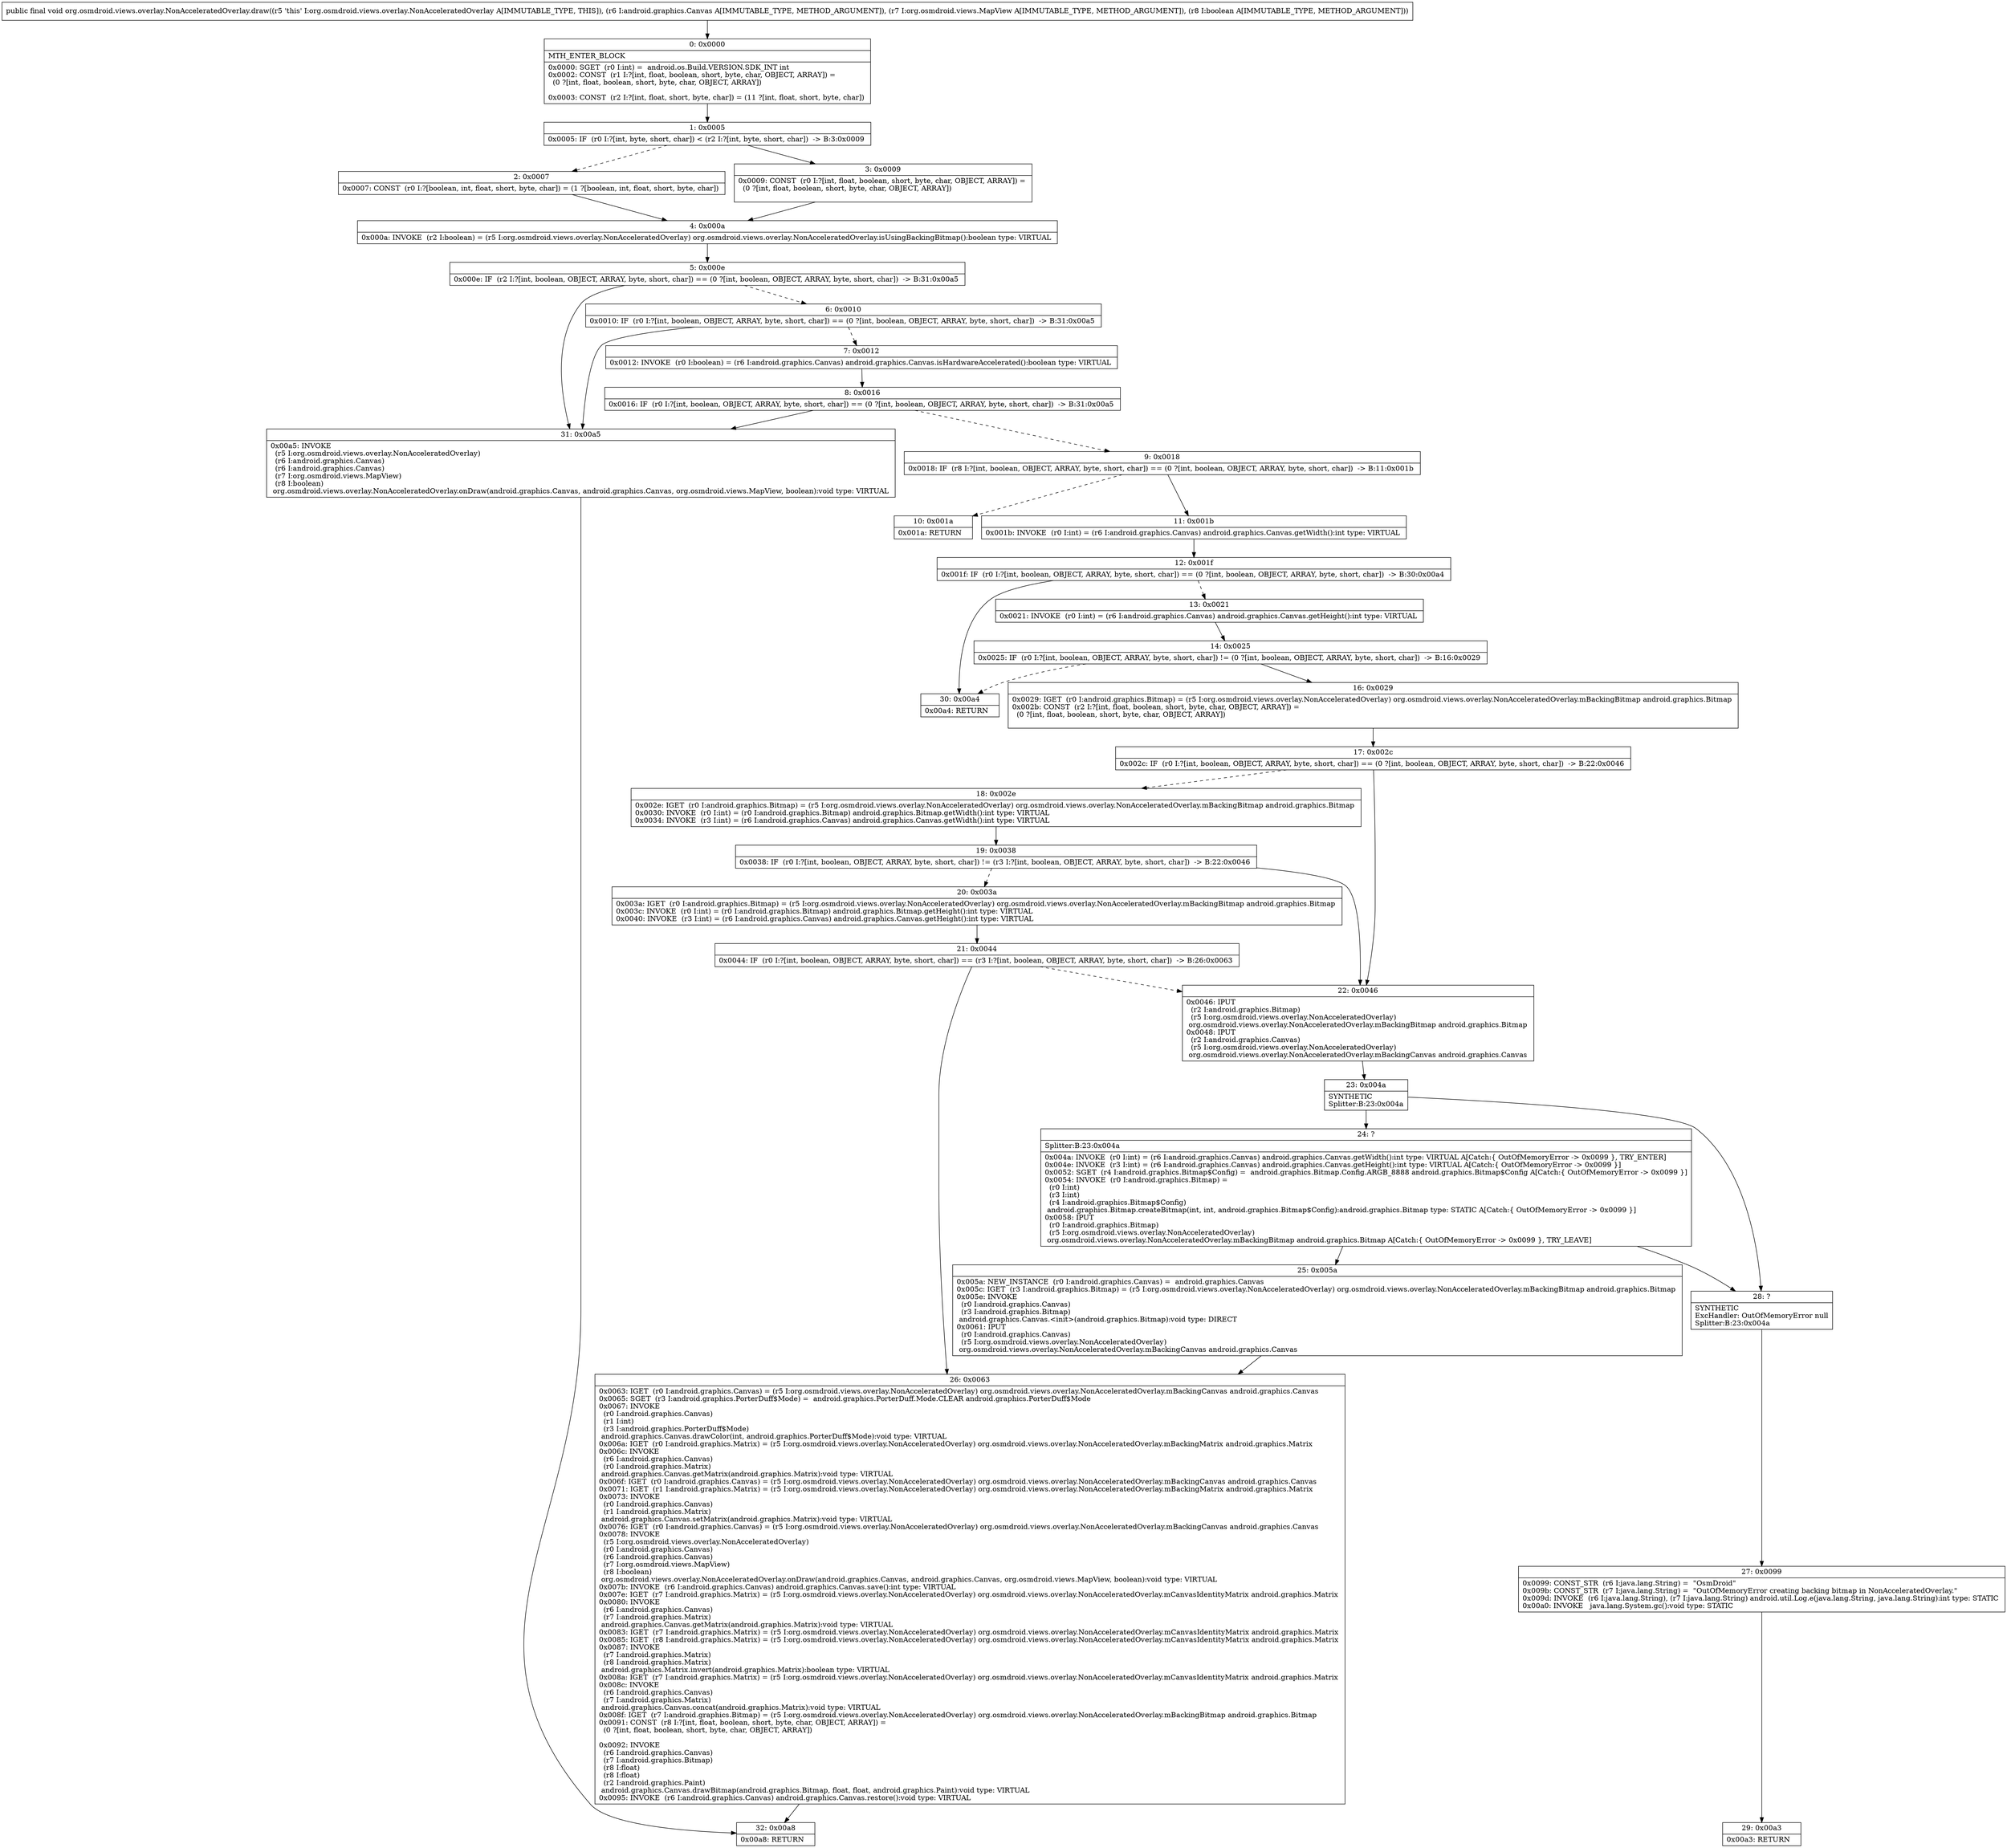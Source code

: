 digraph "CFG fororg.osmdroid.views.overlay.NonAcceleratedOverlay.draw(Landroid\/graphics\/Canvas;Lorg\/osmdroid\/views\/MapView;Z)V" {
Node_0 [shape=record,label="{0\:\ 0x0000|MTH_ENTER_BLOCK\l|0x0000: SGET  (r0 I:int) =  android.os.Build.VERSION.SDK_INT int \l0x0002: CONST  (r1 I:?[int, float, boolean, short, byte, char, OBJECT, ARRAY]) = \l  (0 ?[int, float, boolean, short, byte, char, OBJECT, ARRAY])\l \l0x0003: CONST  (r2 I:?[int, float, short, byte, char]) = (11 ?[int, float, short, byte, char]) \l}"];
Node_1 [shape=record,label="{1\:\ 0x0005|0x0005: IF  (r0 I:?[int, byte, short, char]) \< (r2 I:?[int, byte, short, char])  \-\> B:3:0x0009 \l}"];
Node_2 [shape=record,label="{2\:\ 0x0007|0x0007: CONST  (r0 I:?[boolean, int, float, short, byte, char]) = (1 ?[boolean, int, float, short, byte, char]) \l}"];
Node_3 [shape=record,label="{3\:\ 0x0009|0x0009: CONST  (r0 I:?[int, float, boolean, short, byte, char, OBJECT, ARRAY]) = \l  (0 ?[int, float, boolean, short, byte, char, OBJECT, ARRAY])\l \l}"];
Node_4 [shape=record,label="{4\:\ 0x000a|0x000a: INVOKE  (r2 I:boolean) = (r5 I:org.osmdroid.views.overlay.NonAcceleratedOverlay) org.osmdroid.views.overlay.NonAcceleratedOverlay.isUsingBackingBitmap():boolean type: VIRTUAL \l}"];
Node_5 [shape=record,label="{5\:\ 0x000e|0x000e: IF  (r2 I:?[int, boolean, OBJECT, ARRAY, byte, short, char]) == (0 ?[int, boolean, OBJECT, ARRAY, byte, short, char])  \-\> B:31:0x00a5 \l}"];
Node_6 [shape=record,label="{6\:\ 0x0010|0x0010: IF  (r0 I:?[int, boolean, OBJECT, ARRAY, byte, short, char]) == (0 ?[int, boolean, OBJECT, ARRAY, byte, short, char])  \-\> B:31:0x00a5 \l}"];
Node_7 [shape=record,label="{7\:\ 0x0012|0x0012: INVOKE  (r0 I:boolean) = (r6 I:android.graphics.Canvas) android.graphics.Canvas.isHardwareAccelerated():boolean type: VIRTUAL \l}"];
Node_8 [shape=record,label="{8\:\ 0x0016|0x0016: IF  (r0 I:?[int, boolean, OBJECT, ARRAY, byte, short, char]) == (0 ?[int, boolean, OBJECT, ARRAY, byte, short, char])  \-\> B:31:0x00a5 \l}"];
Node_9 [shape=record,label="{9\:\ 0x0018|0x0018: IF  (r8 I:?[int, boolean, OBJECT, ARRAY, byte, short, char]) == (0 ?[int, boolean, OBJECT, ARRAY, byte, short, char])  \-\> B:11:0x001b \l}"];
Node_10 [shape=record,label="{10\:\ 0x001a|0x001a: RETURN   \l}"];
Node_11 [shape=record,label="{11\:\ 0x001b|0x001b: INVOKE  (r0 I:int) = (r6 I:android.graphics.Canvas) android.graphics.Canvas.getWidth():int type: VIRTUAL \l}"];
Node_12 [shape=record,label="{12\:\ 0x001f|0x001f: IF  (r0 I:?[int, boolean, OBJECT, ARRAY, byte, short, char]) == (0 ?[int, boolean, OBJECT, ARRAY, byte, short, char])  \-\> B:30:0x00a4 \l}"];
Node_13 [shape=record,label="{13\:\ 0x0021|0x0021: INVOKE  (r0 I:int) = (r6 I:android.graphics.Canvas) android.graphics.Canvas.getHeight():int type: VIRTUAL \l}"];
Node_14 [shape=record,label="{14\:\ 0x0025|0x0025: IF  (r0 I:?[int, boolean, OBJECT, ARRAY, byte, short, char]) != (0 ?[int, boolean, OBJECT, ARRAY, byte, short, char])  \-\> B:16:0x0029 \l}"];
Node_16 [shape=record,label="{16\:\ 0x0029|0x0029: IGET  (r0 I:android.graphics.Bitmap) = (r5 I:org.osmdroid.views.overlay.NonAcceleratedOverlay) org.osmdroid.views.overlay.NonAcceleratedOverlay.mBackingBitmap android.graphics.Bitmap \l0x002b: CONST  (r2 I:?[int, float, boolean, short, byte, char, OBJECT, ARRAY]) = \l  (0 ?[int, float, boolean, short, byte, char, OBJECT, ARRAY])\l \l}"];
Node_17 [shape=record,label="{17\:\ 0x002c|0x002c: IF  (r0 I:?[int, boolean, OBJECT, ARRAY, byte, short, char]) == (0 ?[int, boolean, OBJECT, ARRAY, byte, short, char])  \-\> B:22:0x0046 \l}"];
Node_18 [shape=record,label="{18\:\ 0x002e|0x002e: IGET  (r0 I:android.graphics.Bitmap) = (r5 I:org.osmdroid.views.overlay.NonAcceleratedOverlay) org.osmdroid.views.overlay.NonAcceleratedOverlay.mBackingBitmap android.graphics.Bitmap \l0x0030: INVOKE  (r0 I:int) = (r0 I:android.graphics.Bitmap) android.graphics.Bitmap.getWidth():int type: VIRTUAL \l0x0034: INVOKE  (r3 I:int) = (r6 I:android.graphics.Canvas) android.graphics.Canvas.getWidth():int type: VIRTUAL \l}"];
Node_19 [shape=record,label="{19\:\ 0x0038|0x0038: IF  (r0 I:?[int, boolean, OBJECT, ARRAY, byte, short, char]) != (r3 I:?[int, boolean, OBJECT, ARRAY, byte, short, char])  \-\> B:22:0x0046 \l}"];
Node_20 [shape=record,label="{20\:\ 0x003a|0x003a: IGET  (r0 I:android.graphics.Bitmap) = (r5 I:org.osmdroid.views.overlay.NonAcceleratedOverlay) org.osmdroid.views.overlay.NonAcceleratedOverlay.mBackingBitmap android.graphics.Bitmap \l0x003c: INVOKE  (r0 I:int) = (r0 I:android.graphics.Bitmap) android.graphics.Bitmap.getHeight():int type: VIRTUAL \l0x0040: INVOKE  (r3 I:int) = (r6 I:android.graphics.Canvas) android.graphics.Canvas.getHeight():int type: VIRTUAL \l}"];
Node_21 [shape=record,label="{21\:\ 0x0044|0x0044: IF  (r0 I:?[int, boolean, OBJECT, ARRAY, byte, short, char]) == (r3 I:?[int, boolean, OBJECT, ARRAY, byte, short, char])  \-\> B:26:0x0063 \l}"];
Node_22 [shape=record,label="{22\:\ 0x0046|0x0046: IPUT  \l  (r2 I:android.graphics.Bitmap)\l  (r5 I:org.osmdroid.views.overlay.NonAcceleratedOverlay)\l org.osmdroid.views.overlay.NonAcceleratedOverlay.mBackingBitmap android.graphics.Bitmap \l0x0048: IPUT  \l  (r2 I:android.graphics.Canvas)\l  (r5 I:org.osmdroid.views.overlay.NonAcceleratedOverlay)\l org.osmdroid.views.overlay.NonAcceleratedOverlay.mBackingCanvas android.graphics.Canvas \l}"];
Node_23 [shape=record,label="{23\:\ 0x004a|SYNTHETIC\lSplitter:B:23:0x004a\l}"];
Node_24 [shape=record,label="{24\:\ ?|Splitter:B:23:0x004a\l|0x004a: INVOKE  (r0 I:int) = (r6 I:android.graphics.Canvas) android.graphics.Canvas.getWidth():int type: VIRTUAL A[Catch:\{ OutOfMemoryError \-\> 0x0099 \}, TRY_ENTER]\l0x004e: INVOKE  (r3 I:int) = (r6 I:android.graphics.Canvas) android.graphics.Canvas.getHeight():int type: VIRTUAL A[Catch:\{ OutOfMemoryError \-\> 0x0099 \}]\l0x0052: SGET  (r4 I:android.graphics.Bitmap$Config) =  android.graphics.Bitmap.Config.ARGB_8888 android.graphics.Bitmap$Config A[Catch:\{ OutOfMemoryError \-\> 0x0099 \}]\l0x0054: INVOKE  (r0 I:android.graphics.Bitmap) = \l  (r0 I:int)\l  (r3 I:int)\l  (r4 I:android.graphics.Bitmap$Config)\l android.graphics.Bitmap.createBitmap(int, int, android.graphics.Bitmap$Config):android.graphics.Bitmap type: STATIC A[Catch:\{ OutOfMemoryError \-\> 0x0099 \}]\l0x0058: IPUT  \l  (r0 I:android.graphics.Bitmap)\l  (r5 I:org.osmdroid.views.overlay.NonAcceleratedOverlay)\l org.osmdroid.views.overlay.NonAcceleratedOverlay.mBackingBitmap android.graphics.Bitmap A[Catch:\{ OutOfMemoryError \-\> 0x0099 \}, TRY_LEAVE]\l}"];
Node_25 [shape=record,label="{25\:\ 0x005a|0x005a: NEW_INSTANCE  (r0 I:android.graphics.Canvas) =  android.graphics.Canvas \l0x005c: IGET  (r3 I:android.graphics.Bitmap) = (r5 I:org.osmdroid.views.overlay.NonAcceleratedOverlay) org.osmdroid.views.overlay.NonAcceleratedOverlay.mBackingBitmap android.graphics.Bitmap \l0x005e: INVOKE  \l  (r0 I:android.graphics.Canvas)\l  (r3 I:android.graphics.Bitmap)\l android.graphics.Canvas.\<init\>(android.graphics.Bitmap):void type: DIRECT \l0x0061: IPUT  \l  (r0 I:android.graphics.Canvas)\l  (r5 I:org.osmdroid.views.overlay.NonAcceleratedOverlay)\l org.osmdroid.views.overlay.NonAcceleratedOverlay.mBackingCanvas android.graphics.Canvas \l}"];
Node_26 [shape=record,label="{26\:\ 0x0063|0x0063: IGET  (r0 I:android.graphics.Canvas) = (r5 I:org.osmdroid.views.overlay.NonAcceleratedOverlay) org.osmdroid.views.overlay.NonAcceleratedOverlay.mBackingCanvas android.graphics.Canvas \l0x0065: SGET  (r3 I:android.graphics.PorterDuff$Mode) =  android.graphics.PorterDuff.Mode.CLEAR android.graphics.PorterDuff$Mode \l0x0067: INVOKE  \l  (r0 I:android.graphics.Canvas)\l  (r1 I:int)\l  (r3 I:android.graphics.PorterDuff$Mode)\l android.graphics.Canvas.drawColor(int, android.graphics.PorterDuff$Mode):void type: VIRTUAL \l0x006a: IGET  (r0 I:android.graphics.Matrix) = (r5 I:org.osmdroid.views.overlay.NonAcceleratedOverlay) org.osmdroid.views.overlay.NonAcceleratedOverlay.mBackingMatrix android.graphics.Matrix \l0x006c: INVOKE  \l  (r6 I:android.graphics.Canvas)\l  (r0 I:android.graphics.Matrix)\l android.graphics.Canvas.getMatrix(android.graphics.Matrix):void type: VIRTUAL \l0x006f: IGET  (r0 I:android.graphics.Canvas) = (r5 I:org.osmdroid.views.overlay.NonAcceleratedOverlay) org.osmdroid.views.overlay.NonAcceleratedOverlay.mBackingCanvas android.graphics.Canvas \l0x0071: IGET  (r1 I:android.graphics.Matrix) = (r5 I:org.osmdroid.views.overlay.NonAcceleratedOverlay) org.osmdroid.views.overlay.NonAcceleratedOverlay.mBackingMatrix android.graphics.Matrix \l0x0073: INVOKE  \l  (r0 I:android.graphics.Canvas)\l  (r1 I:android.graphics.Matrix)\l android.graphics.Canvas.setMatrix(android.graphics.Matrix):void type: VIRTUAL \l0x0076: IGET  (r0 I:android.graphics.Canvas) = (r5 I:org.osmdroid.views.overlay.NonAcceleratedOverlay) org.osmdroid.views.overlay.NonAcceleratedOverlay.mBackingCanvas android.graphics.Canvas \l0x0078: INVOKE  \l  (r5 I:org.osmdroid.views.overlay.NonAcceleratedOverlay)\l  (r0 I:android.graphics.Canvas)\l  (r6 I:android.graphics.Canvas)\l  (r7 I:org.osmdroid.views.MapView)\l  (r8 I:boolean)\l org.osmdroid.views.overlay.NonAcceleratedOverlay.onDraw(android.graphics.Canvas, android.graphics.Canvas, org.osmdroid.views.MapView, boolean):void type: VIRTUAL \l0x007b: INVOKE  (r6 I:android.graphics.Canvas) android.graphics.Canvas.save():int type: VIRTUAL \l0x007e: IGET  (r7 I:android.graphics.Matrix) = (r5 I:org.osmdroid.views.overlay.NonAcceleratedOverlay) org.osmdroid.views.overlay.NonAcceleratedOverlay.mCanvasIdentityMatrix android.graphics.Matrix \l0x0080: INVOKE  \l  (r6 I:android.graphics.Canvas)\l  (r7 I:android.graphics.Matrix)\l android.graphics.Canvas.getMatrix(android.graphics.Matrix):void type: VIRTUAL \l0x0083: IGET  (r7 I:android.graphics.Matrix) = (r5 I:org.osmdroid.views.overlay.NonAcceleratedOverlay) org.osmdroid.views.overlay.NonAcceleratedOverlay.mCanvasIdentityMatrix android.graphics.Matrix \l0x0085: IGET  (r8 I:android.graphics.Matrix) = (r5 I:org.osmdroid.views.overlay.NonAcceleratedOverlay) org.osmdroid.views.overlay.NonAcceleratedOverlay.mCanvasIdentityMatrix android.graphics.Matrix \l0x0087: INVOKE  \l  (r7 I:android.graphics.Matrix)\l  (r8 I:android.graphics.Matrix)\l android.graphics.Matrix.invert(android.graphics.Matrix):boolean type: VIRTUAL \l0x008a: IGET  (r7 I:android.graphics.Matrix) = (r5 I:org.osmdroid.views.overlay.NonAcceleratedOverlay) org.osmdroid.views.overlay.NonAcceleratedOverlay.mCanvasIdentityMatrix android.graphics.Matrix \l0x008c: INVOKE  \l  (r6 I:android.graphics.Canvas)\l  (r7 I:android.graphics.Matrix)\l android.graphics.Canvas.concat(android.graphics.Matrix):void type: VIRTUAL \l0x008f: IGET  (r7 I:android.graphics.Bitmap) = (r5 I:org.osmdroid.views.overlay.NonAcceleratedOverlay) org.osmdroid.views.overlay.NonAcceleratedOverlay.mBackingBitmap android.graphics.Bitmap \l0x0091: CONST  (r8 I:?[int, float, boolean, short, byte, char, OBJECT, ARRAY]) = \l  (0 ?[int, float, boolean, short, byte, char, OBJECT, ARRAY])\l \l0x0092: INVOKE  \l  (r6 I:android.graphics.Canvas)\l  (r7 I:android.graphics.Bitmap)\l  (r8 I:float)\l  (r8 I:float)\l  (r2 I:android.graphics.Paint)\l android.graphics.Canvas.drawBitmap(android.graphics.Bitmap, float, float, android.graphics.Paint):void type: VIRTUAL \l0x0095: INVOKE  (r6 I:android.graphics.Canvas) android.graphics.Canvas.restore():void type: VIRTUAL \l}"];
Node_27 [shape=record,label="{27\:\ 0x0099|0x0099: CONST_STR  (r6 I:java.lang.String) =  \"OsmDroid\" \l0x009b: CONST_STR  (r7 I:java.lang.String) =  \"OutOfMemoryError creating backing bitmap in NonAcceleratedOverlay.\" \l0x009d: INVOKE  (r6 I:java.lang.String), (r7 I:java.lang.String) android.util.Log.e(java.lang.String, java.lang.String):int type: STATIC \l0x00a0: INVOKE   java.lang.System.gc():void type: STATIC \l}"];
Node_28 [shape=record,label="{28\:\ ?|SYNTHETIC\lExcHandler: OutOfMemoryError null\lSplitter:B:23:0x004a\l}"];
Node_29 [shape=record,label="{29\:\ 0x00a3|0x00a3: RETURN   \l}"];
Node_30 [shape=record,label="{30\:\ 0x00a4|0x00a4: RETURN   \l}"];
Node_31 [shape=record,label="{31\:\ 0x00a5|0x00a5: INVOKE  \l  (r5 I:org.osmdroid.views.overlay.NonAcceleratedOverlay)\l  (r6 I:android.graphics.Canvas)\l  (r6 I:android.graphics.Canvas)\l  (r7 I:org.osmdroid.views.MapView)\l  (r8 I:boolean)\l org.osmdroid.views.overlay.NonAcceleratedOverlay.onDraw(android.graphics.Canvas, android.graphics.Canvas, org.osmdroid.views.MapView, boolean):void type: VIRTUAL \l}"];
Node_32 [shape=record,label="{32\:\ 0x00a8|0x00a8: RETURN   \l}"];
MethodNode[shape=record,label="{public final void org.osmdroid.views.overlay.NonAcceleratedOverlay.draw((r5 'this' I:org.osmdroid.views.overlay.NonAcceleratedOverlay A[IMMUTABLE_TYPE, THIS]), (r6 I:android.graphics.Canvas A[IMMUTABLE_TYPE, METHOD_ARGUMENT]), (r7 I:org.osmdroid.views.MapView A[IMMUTABLE_TYPE, METHOD_ARGUMENT]), (r8 I:boolean A[IMMUTABLE_TYPE, METHOD_ARGUMENT])) }"];
MethodNode -> Node_0;
Node_0 -> Node_1;
Node_1 -> Node_2[style=dashed];
Node_1 -> Node_3;
Node_2 -> Node_4;
Node_3 -> Node_4;
Node_4 -> Node_5;
Node_5 -> Node_6[style=dashed];
Node_5 -> Node_31;
Node_6 -> Node_7[style=dashed];
Node_6 -> Node_31;
Node_7 -> Node_8;
Node_8 -> Node_9[style=dashed];
Node_8 -> Node_31;
Node_9 -> Node_10[style=dashed];
Node_9 -> Node_11;
Node_11 -> Node_12;
Node_12 -> Node_13[style=dashed];
Node_12 -> Node_30;
Node_13 -> Node_14;
Node_14 -> Node_16;
Node_14 -> Node_30[style=dashed];
Node_16 -> Node_17;
Node_17 -> Node_18[style=dashed];
Node_17 -> Node_22;
Node_18 -> Node_19;
Node_19 -> Node_20[style=dashed];
Node_19 -> Node_22;
Node_20 -> Node_21;
Node_21 -> Node_22[style=dashed];
Node_21 -> Node_26;
Node_22 -> Node_23;
Node_23 -> Node_24;
Node_23 -> Node_28;
Node_24 -> Node_25;
Node_24 -> Node_28;
Node_25 -> Node_26;
Node_26 -> Node_32;
Node_27 -> Node_29;
Node_28 -> Node_27;
Node_31 -> Node_32;
}

